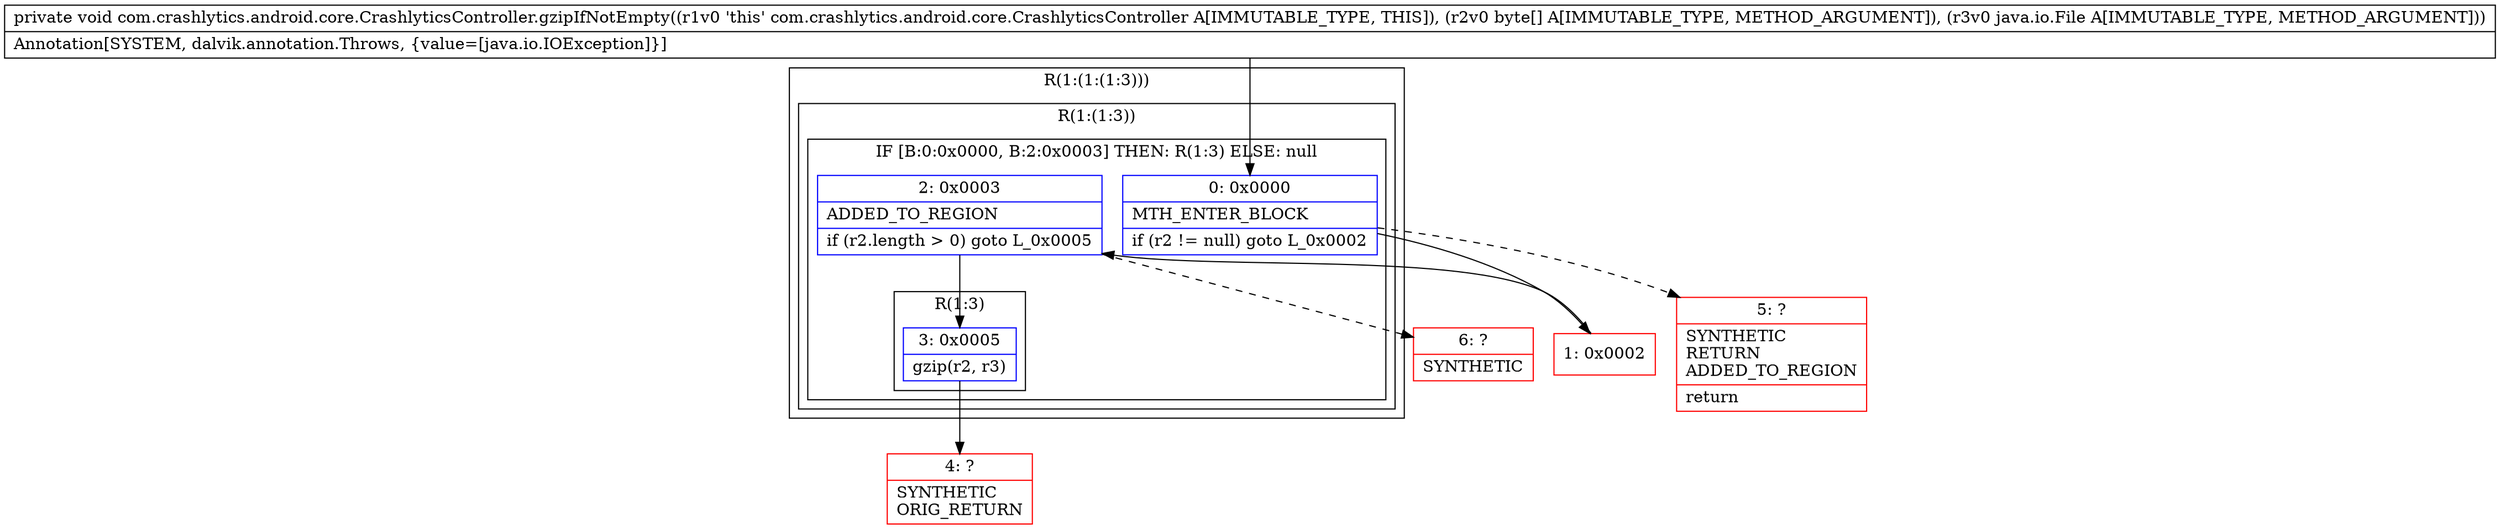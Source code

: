 digraph "CFG forcom.crashlytics.android.core.CrashlyticsController.gzipIfNotEmpty([BLjava\/io\/File;)V" {
subgraph cluster_Region_1085880122 {
label = "R(1:(1:(1:3)))";
node [shape=record,color=blue];
subgraph cluster_Region_1637497613 {
label = "R(1:(1:3))";
node [shape=record,color=blue];
subgraph cluster_IfRegion_1744620464 {
label = "IF [B:0:0x0000, B:2:0x0003] THEN: R(1:3) ELSE: null";
node [shape=record,color=blue];
Node_0 [shape=record,label="{0\:\ 0x0000|MTH_ENTER_BLOCK\l|if (r2 != null) goto L_0x0002\l}"];
Node_2 [shape=record,label="{2\:\ 0x0003|ADDED_TO_REGION\l|if (r2.length \> 0) goto L_0x0005\l}"];
subgraph cluster_Region_1159543178 {
label = "R(1:3)";
node [shape=record,color=blue];
Node_3 [shape=record,label="{3\:\ 0x0005|gzip(r2, r3)\l}"];
}
}
}
}
Node_1 [shape=record,color=red,label="{1\:\ 0x0002}"];
Node_4 [shape=record,color=red,label="{4\:\ ?|SYNTHETIC\lORIG_RETURN\l}"];
Node_5 [shape=record,color=red,label="{5\:\ ?|SYNTHETIC\lRETURN\lADDED_TO_REGION\l|return\l}"];
Node_6 [shape=record,color=red,label="{6\:\ ?|SYNTHETIC\l}"];
MethodNode[shape=record,label="{private void com.crashlytics.android.core.CrashlyticsController.gzipIfNotEmpty((r1v0 'this' com.crashlytics.android.core.CrashlyticsController A[IMMUTABLE_TYPE, THIS]), (r2v0 byte[] A[IMMUTABLE_TYPE, METHOD_ARGUMENT]), (r3v0 java.io.File A[IMMUTABLE_TYPE, METHOD_ARGUMENT]))  | Annotation[SYSTEM, dalvik.annotation.Throws, \{value=[java.io.IOException]\}]\l}"];
MethodNode -> Node_0;
Node_0 -> Node_1;
Node_0 -> Node_5[style=dashed];
Node_2 -> Node_3;
Node_2 -> Node_6[style=dashed];
Node_3 -> Node_4;
Node_1 -> Node_2;
}

